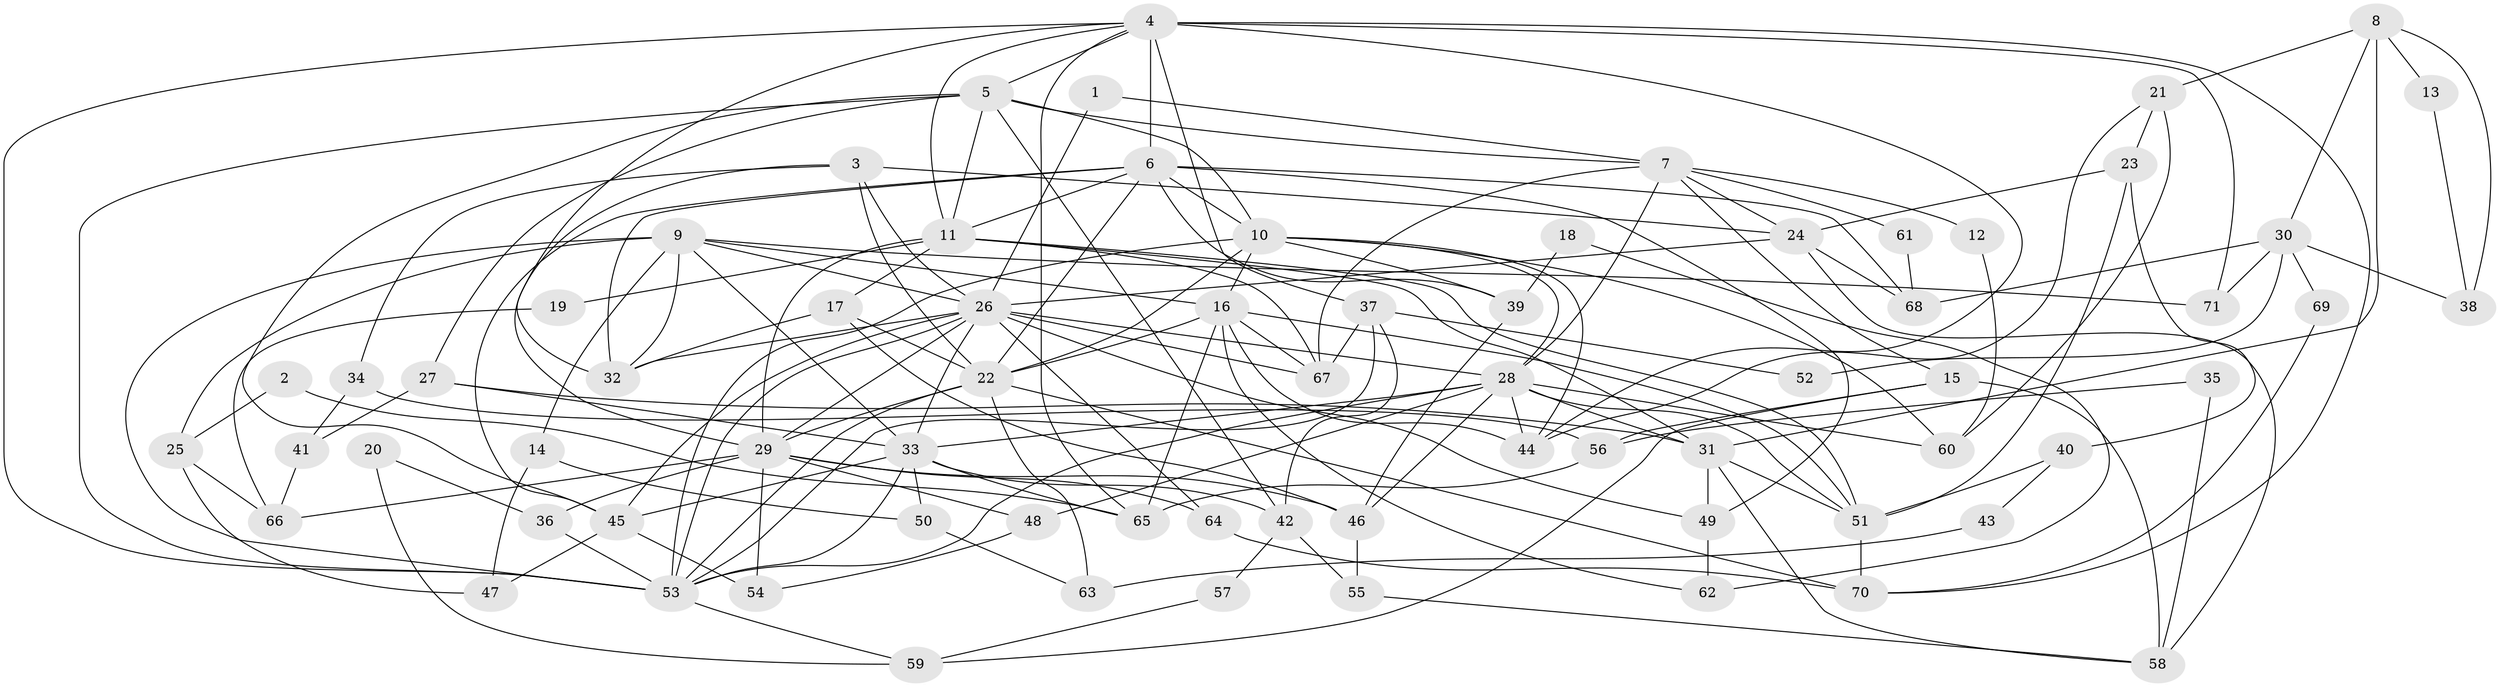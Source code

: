 // original degree distribution, {2: 0.13675213675213677, 5: 0.19658119658119658, 3: 0.26495726495726496, 4: 0.28205128205128205, 6: 0.05128205128205128, 7: 0.042735042735042736, 9: 0.008547008547008548, 8: 0.017094017094017096}
// Generated by graph-tools (version 1.1) at 2025/51/03/04/25 22:51:10]
// undirected, 71 vertices, 171 edges
graph export_dot {
  node [color=gray90,style=filled];
  1;
  2;
  3;
  4;
  5;
  6;
  7;
  8;
  9;
  10;
  11;
  12;
  13;
  14;
  15;
  16;
  17;
  18;
  19;
  20;
  21;
  22;
  23;
  24;
  25;
  26;
  27;
  28;
  29;
  30;
  31;
  32;
  33;
  34;
  35;
  36;
  37;
  38;
  39;
  40;
  41;
  42;
  43;
  44;
  45;
  46;
  47;
  48;
  49;
  50;
  51;
  52;
  53;
  54;
  55;
  56;
  57;
  58;
  59;
  60;
  61;
  62;
  63;
  64;
  65;
  66;
  67;
  68;
  69;
  70;
  71;
  1 -- 7 [weight=1.0];
  1 -- 26 [weight=1.0];
  2 -- 25 [weight=1.0];
  2 -- 65 [weight=1.0];
  3 -- 22 [weight=1.0];
  3 -- 24 [weight=1.0];
  3 -- 26 [weight=1.0];
  3 -- 29 [weight=1.0];
  3 -- 34 [weight=1.0];
  4 -- 5 [weight=1.0];
  4 -- 6 [weight=3.0];
  4 -- 11 [weight=1.0];
  4 -- 32 [weight=1.0];
  4 -- 37 [weight=1.0];
  4 -- 44 [weight=1.0];
  4 -- 53 [weight=1.0];
  4 -- 65 [weight=1.0];
  4 -- 70 [weight=1.0];
  4 -- 71 [weight=1.0];
  5 -- 7 [weight=2.0];
  5 -- 10 [weight=1.0];
  5 -- 11 [weight=1.0];
  5 -- 27 [weight=1.0];
  5 -- 42 [weight=1.0];
  5 -- 45 [weight=1.0];
  5 -- 53 [weight=1.0];
  6 -- 10 [weight=1.0];
  6 -- 11 [weight=1.0];
  6 -- 22 [weight=1.0];
  6 -- 32 [weight=1.0];
  6 -- 39 [weight=1.0];
  6 -- 45 [weight=1.0];
  6 -- 49 [weight=1.0];
  6 -- 68 [weight=1.0];
  7 -- 12 [weight=1.0];
  7 -- 15 [weight=1.0];
  7 -- 24 [weight=1.0];
  7 -- 28 [weight=1.0];
  7 -- 61 [weight=1.0];
  7 -- 67 [weight=1.0];
  8 -- 13 [weight=1.0];
  8 -- 21 [weight=1.0];
  8 -- 30 [weight=1.0];
  8 -- 31 [weight=1.0];
  8 -- 38 [weight=1.0];
  9 -- 14 [weight=1.0];
  9 -- 16 [weight=1.0];
  9 -- 25 [weight=1.0];
  9 -- 26 [weight=1.0];
  9 -- 32 [weight=1.0];
  9 -- 33 [weight=1.0];
  9 -- 53 [weight=3.0];
  9 -- 71 [weight=1.0];
  10 -- 16 [weight=1.0];
  10 -- 22 [weight=1.0];
  10 -- 28 [weight=2.0];
  10 -- 39 [weight=1.0];
  10 -- 44 [weight=1.0];
  10 -- 53 [weight=2.0];
  10 -- 60 [weight=1.0];
  11 -- 17 [weight=1.0];
  11 -- 19 [weight=1.0];
  11 -- 29 [weight=1.0];
  11 -- 31 [weight=1.0];
  11 -- 51 [weight=1.0];
  11 -- 67 [weight=1.0];
  12 -- 60 [weight=1.0];
  13 -- 38 [weight=1.0];
  14 -- 47 [weight=1.0];
  14 -- 50 [weight=1.0];
  15 -- 56 [weight=1.0];
  15 -- 58 [weight=1.0];
  15 -- 59 [weight=1.0];
  16 -- 22 [weight=1.0];
  16 -- 44 [weight=1.0];
  16 -- 51 [weight=1.0];
  16 -- 62 [weight=1.0];
  16 -- 65 [weight=1.0];
  16 -- 67 [weight=2.0];
  17 -- 22 [weight=1.0];
  17 -- 32 [weight=1.0];
  17 -- 46 [weight=1.0];
  18 -- 39 [weight=1.0];
  18 -- 62 [weight=1.0];
  19 -- 66 [weight=1.0];
  20 -- 36 [weight=1.0];
  20 -- 59 [weight=1.0];
  21 -- 23 [weight=1.0];
  21 -- 44 [weight=1.0];
  21 -- 60 [weight=1.0];
  22 -- 29 [weight=1.0];
  22 -- 53 [weight=1.0];
  22 -- 63 [weight=1.0];
  22 -- 70 [weight=1.0];
  23 -- 24 [weight=1.0];
  23 -- 40 [weight=1.0];
  23 -- 51 [weight=1.0];
  24 -- 26 [weight=1.0];
  24 -- 58 [weight=1.0];
  24 -- 68 [weight=1.0];
  25 -- 47 [weight=1.0];
  25 -- 66 [weight=1.0];
  26 -- 28 [weight=1.0];
  26 -- 29 [weight=1.0];
  26 -- 32 [weight=1.0];
  26 -- 33 [weight=1.0];
  26 -- 45 [weight=1.0];
  26 -- 49 [weight=1.0];
  26 -- 53 [weight=1.0];
  26 -- 64 [weight=2.0];
  26 -- 67 [weight=1.0];
  27 -- 31 [weight=1.0];
  27 -- 33 [weight=1.0];
  27 -- 41 [weight=1.0];
  28 -- 31 [weight=1.0];
  28 -- 33 [weight=1.0];
  28 -- 44 [weight=1.0];
  28 -- 46 [weight=1.0];
  28 -- 48 [weight=1.0];
  28 -- 51 [weight=1.0];
  28 -- 53 [weight=1.0];
  28 -- 60 [weight=1.0];
  29 -- 36 [weight=1.0];
  29 -- 46 [weight=1.0];
  29 -- 48 [weight=1.0];
  29 -- 54 [weight=1.0];
  29 -- 64 [weight=1.0];
  29 -- 66 [weight=1.0];
  30 -- 38 [weight=1.0];
  30 -- 52 [weight=1.0];
  30 -- 68 [weight=1.0];
  30 -- 69 [weight=1.0];
  30 -- 71 [weight=1.0];
  31 -- 49 [weight=1.0];
  31 -- 51 [weight=1.0];
  31 -- 58 [weight=1.0];
  33 -- 42 [weight=1.0];
  33 -- 45 [weight=1.0];
  33 -- 50 [weight=1.0];
  33 -- 53 [weight=2.0];
  33 -- 65 [weight=1.0];
  34 -- 41 [weight=1.0];
  34 -- 56 [weight=1.0];
  35 -- 56 [weight=1.0];
  35 -- 58 [weight=1.0];
  36 -- 53 [weight=1.0];
  37 -- 42 [weight=1.0];
  37 -- 52 [weight=1.0];
  37 -- 53 [weight=1.0];
  37 -- 67 [weight=1.0];
  39 -- 46 [weight=1.0];
  40 -- 43 [weight=1.0];
  40 -- 51 [weight=1.0];
  41 -- 66 [weight=1.0];
  42 -- 55 [weight=1.0];
  42 -- 57 [weight=1.0];
  43 -- 63 [weight=1.0];
  45 -- 47 [weight=1.0];
  45 -- 54 [weight=1.0];
  46 -- 55 [weight=1.0];
  48 -- 54 [weight=1.0];
  49 -- 62 [weight=1.0];
  50 -- 63 [weight=1.0];
  51 -- 70 [weight=1.0];
  53 -- 59 [weight=1.0];
  55 -- 58 [weight=1.0];
  56 -- 65 [weight=1.0];
  57 -- 59 [weight=1.0];
  61 -- 68 [weight=1.0];
  64 -- 70 [weight=1.0];
  69 -- 70 [weight=1.0];
}
